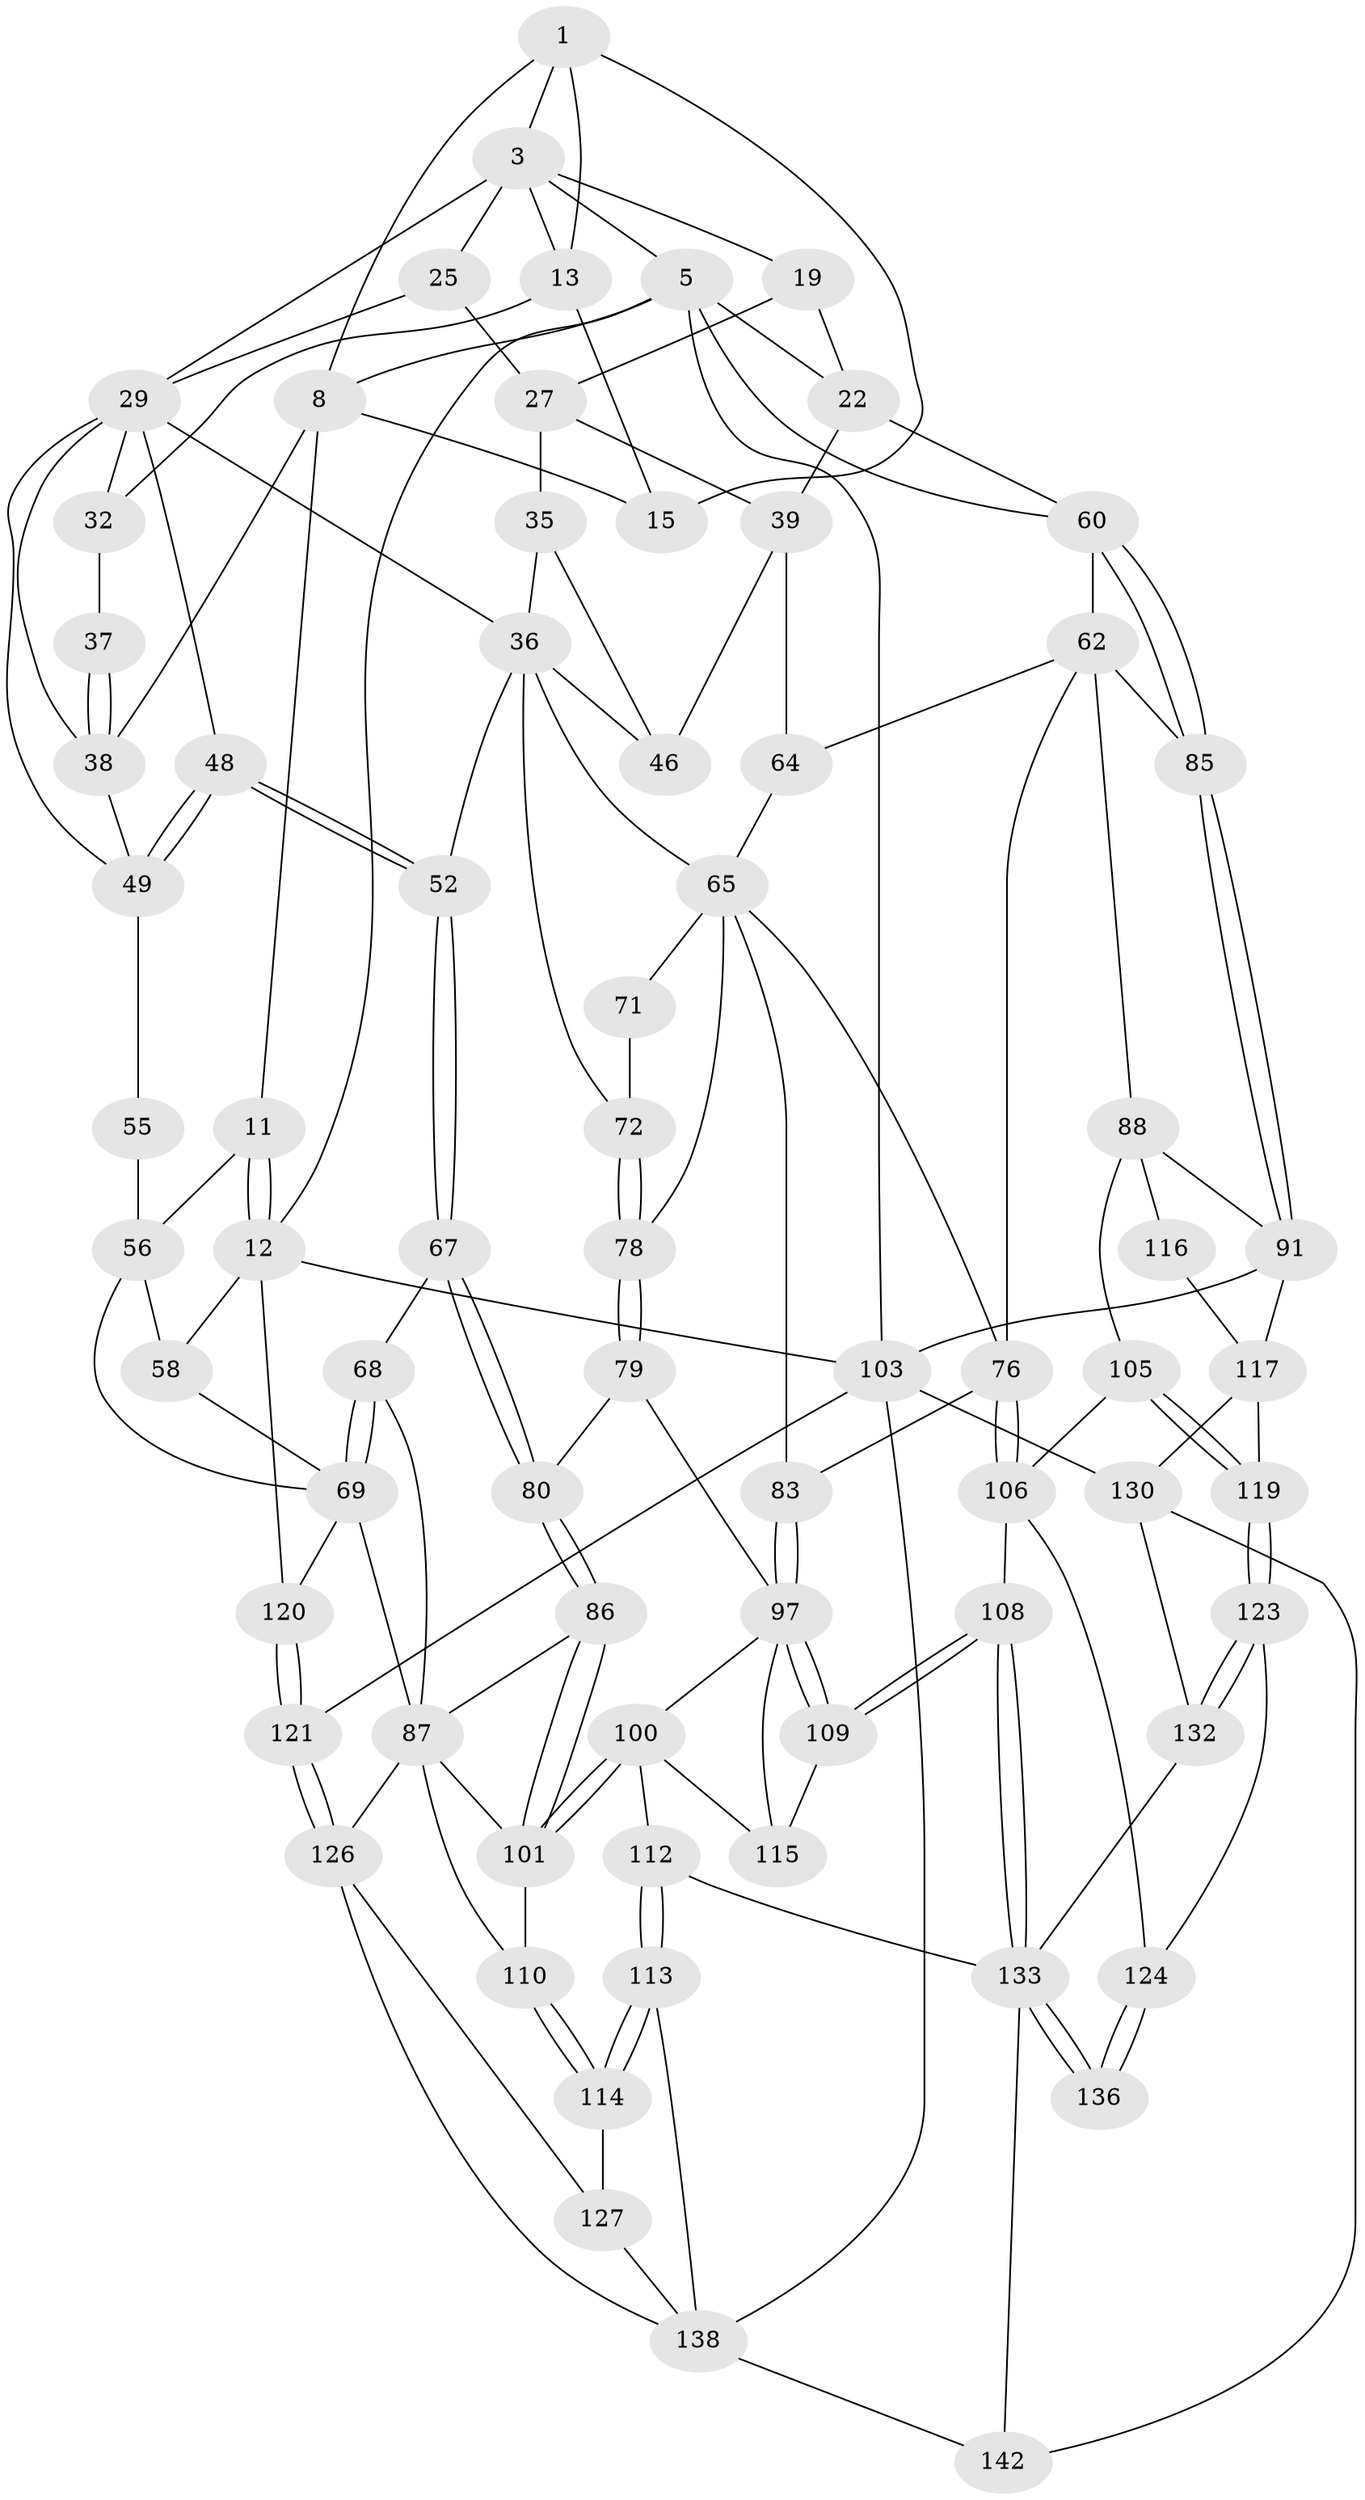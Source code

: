 // original degree distribution, {3: 0.013605442176870748, 4: 0.24489795918367346, 5: 0.5170068027210885, 6: 0.22448979591836735}
// Generated by graph-tools (version 1.1) at 2025/16/03/09/25 04:16:50]
// undirected, 73 vertices, 163 edges
graph export_dot {
graph [start="1"]
  node [color=gray90,style=filled];
  1 [pos="+0.3952719951599536+0",super="+2+7"];
  3 [pos="+0.6276597483657057+0",super="+4+16"];
  5 [pos="+1+0",super="+6+24"];
  8 [pos="+0.17237528736563468+0",super="+9"];
  11 [pos="+0.05520664570124503+0.21866682536677"];
  12 [pos="+0+0.20936319975282347",super="+59"];
  13 [pos="+0.4038397366432907+0.0904881679507939",super="+14"];
  15 [pos="+0.31528105783620464+0.10196123064766079"];
  19 [pos="+0.67693664870045+0",super="+21"];
  22 [pos="+0.7697562880164226+0.10542497717368353",super="+23"];
  25 [pos="+0.5276277385767544+0.12725428826875457",super="+26"];
  27 [pos="+0.6342807059651576+0.13204979968913097",super="+40+28"];
  29 [pos="+0.44159827463480233+0.2428842531731631",super="+34+30"];
  32 [pos="+0.34841283096376685+0.2074768165039332",super="+33"];
  35 [pos="+0.5409598664300551+0.25384933267107",super="+41"];
  36 [pos="+0.5364409585446185+0.2533021996058966",super="+50"];
  37 [pos="+0.25644469340915343+0.20078068340965666"];
  38 [pos="+0.19892919414148963+0.23876697605003325",super="+43"];
  39 [pos="+0.6818996071631036+0.24759041636089701",super="+44"];
  46 [pos="+0.582841077043267+0.3335771038252648"];
  48 [pos="+0.40391400732888516+0.43200620602186485"];
  49 [pos="+0.33335303665521143+0.4044967790468244",super="+54"];
  52 [pos="+0.4080084711921083+0.43737104140798666"];
  55 [pos="+0.2073336093912761+0.4317939691877756"];
  56 [pos="+0.11018854816470355+0.34338281175437196",super="+57"];
  58 [pos="+0+0.5232761330773366"];
  60 [pos="+1+0.4579203043213666",super="+61"];
  62 [pos="+0.9462445646007924+0.5197027653088309",super="+84+63"];
  64 [pos="+0.7542923842857773+0.41745899206065523"];
  65 [pos="+0.7262195232290257+0.4359013131196459",super="+73+66"];
  67 [pos="+0.33479202433536626+0.5631799212832058"];
  68 [pos="+0.3293351802048753+0.5669109381022522"];
  69 [pos="+0.21045056052887112+0.5963440731595632",super="+81"];
  71 [pos="+0.6157577649785805+0.454545628197069"];
  72 [pos="+0.48320083342247483+0.49753534668688804"];
  76 [pos="+0.7086171627485047+0.6389402402211749",super="+77"];
  78 [pos="+0.5286641041406931+0.5830428479334377"];
  79 [pos="+0.5067108374661581+0.6077875177741294"];
  80 [pos="+0.43555683615131524+0.6178404685287103"];
  83 [pos="+0.6613795488766439+0.6388708379531924"];
  85 [pos="+1+0.4946199553527327"];
  86 [pos="+0.4098952244285487+0.6673083435095226"];
  87 [pos="+0.3578897562468565+0.647086289323995",super="+93"];
  88 [pos="+0.9674084147304312+0.6328115632479994",super="+89+92"];
  91 [pos="+1+0.8991795840504653",super="+104"];
  97 [pos="+0.642085980056453+0.6861557670818087",super="+98"];
  100 [pos="+0.4690407687479705+0.7129715786707083",super="+111"];
  101 [pos="+0.41210188076287496+0.6872183717786526",super="+102"];
  103 [pos="+1+1",super="+122"];
  105 [pos="+0.8028735729222171+0.7558281873641056"];
  106 [pos="+0.7783027554129042+0.747219750403767",super="+107"];
  108 [pos="+0.6471429798373891+0.8071528407623987"];
  109 [pos="+0.6382788803610093+0.7948183165638155"];
  110 [pos="+0.38252055712040134+0.8359360303986034"];
  112 [pos="+0.4436166948439956+0.8437355119066161"];
  113 [pos="+0.43533555197655766+0.8490733589225508"];
  114 [pos="+0.38728699687476476+0.84145014495551"];
  115 [pos="+0.5451000601595793+0.7899148923225412"];
  116 [pos="+0.9723950755709031+0.769322840043007"];
  117 [pos="+0.8750524418397689+0.8108735367699635",super="+118+125"];
  119 [pos="+0.8299527594441919+0.8076968162990789"];
  120 [pos="+0+0.7080379738454308"];
  121 [pos="+0+1"];
  123 [pos="+0.7704707039735154+0.8866996747428858"];
  124 [pos="+0.7565134043630806+0.8888458551936392"];
  126 [pos="+0.1379578534983125+0.8140692678832584",super="+129"];
  127 [pos="+0.35480337846773286+0.8755413279496984",super="+128"];
  130 [pos="+0.8829507860613995+0.9432438845861795",super="+131"];
  132 [pos="+0.8252405656133537+0.9310567837556967"];
  133 [pos="+0.6246497767972319+0.8647821887773174",super="+134"];
  136 [pos="+0.728358731353573+0.9277288517331596"];
  138 [pos="+0.19158255877398933+0.9500571695592427",super="+139"];
  142 [pos="+0.6554580496295499+1",super="+143"];
  1 -- 3;
  1 -- 13;
  1 -- 8;
  1 -- 15;
  3 -- 19 [weight=2];
  3 -- 5;
  3 -- 29;
  3 -- 25 [weight=2];
  3 -- 13;
  5 -- 103;
  5 -- 8;
  5 -- 12;
  5 -- 60;
  5 -- 22;
  8 -- 11;
  8 -- 38;
  8 -- 15;
  11 -- 12;
  11 -- 12;
  11 -- 56;
  12 -- 103;
  12 -- 120;
  12 -- 58;
  13 -- 32;
  13 -- 15;
  19 -- 27;
  19 -- 22;
  22 -- 39 [weight=2];
  22 -- 60;
  25 -- 27;
  25 -- 29;
  27 -- 39;
  27 -- 35 [weight=2];
  29 -- 36;
  29 -- 48;
  29 -- 49;
  29 -- 32;
  29 -- 38;
  32 -- 37 [weight=2];
  35 -- 36;
  35 -- 46;
  36 -- 52;
  36 -- 72;
  36 -- 46;
  36 -- 65;
  37 -- 38;
  37 -- 38;
  38 -- 49;
  39 -- 64;
  39 -- 46;
  48 -- 49;
  48 -- 49;
  48 -- 52;
  48 -- 52;
  49 -- 55;
  52 -- 67;
  52 -- 67;
  55 -- 56 [weight=2];
  56 -- 58;
  56 -- 69;
  58 -- 69;
  60 -- 85;
  60 -- 85;
  60 -- 62;
  62 -- 88 [weight=2];
  62 -- 85;
  62 -- 64;
  62 -- 76;
  64 -- 65;
  65 -- 83;
  65 -- 71 [weight=2];
  65 -- 76;
  65 -- 78;
  67 -- 68;
  67 -- 80;
  67 -- 80;
  68 -- 69;
  68 -- 69;
  68 -- 87;
  69 -- 120;
  69 -- 87;
  71 -- 72;
  72 -- 78;
  72 -- 78;
  76 -- 106;
  76 -- 106;
  76 -- 83;
  78 -- 79;
  78 -- 79;
  79 -- 80;
  79 -- 97;
  80 -- 86;
  80 -- 86;
  83 -- 97;
  83 -- 97;
  85 -- 91;
  85 -- 91;
  86 -- 87;
  86 -- 101;
  86 -- 101;
  87 -- 101;
  87 -- 110;
  87 -- 126;
  88 -- 105;
  88 -- 116 [weight=2];
  88 -- 91;
  91 -- 103;
  91 -- 117;
  97 -- 109;
  97 -- 109;
  97 -- 115;
  97 -- 100;
  100 -- 101;
  100 -- 101;
  100 -- 112;
  100 -- 115;
  101 -- 110;
  103 -- 130;
  103 -- 121;
  103 -- 138;
  105 -- 106;
  105 -- 119;
  105 -- 119;
  106 -- 108;
  106 -- 124;
  108 -- 109;
  108 -- 109;
  108 -- 133;
  108 -- 133;
  109 -- 115;
  110 -- 114;
  110 -- 114;
  112 -- 113;
  112 -- 113;
  112 -- 133;
  113 -- 114;
  113 -- 114;
  113 -- 138;
  114 -- 127;
  116 -- 117;
  117 -- 130 [weight=2];
  117 -- 119;
  119 -- 123;
  119 -- 123;
  120 -- 121;
  120 -- 121;
  121 -- 126;
  121 -- 126;
  123 -- 124;
  123 -- 132;
  123 -- 132;
  124 -- 136;
  124 -- 136;
  126 -- 138;
  126 -- 127;
  127 -- 138 [weight=2];
  130 -- 132;
  130 -- 142;
  132 -- 133;
  133 -- 136 [weight=2];
  133 -- 136;
  133 -- 142 [weight=2];
  138 -- 142 [weight=2];
}
